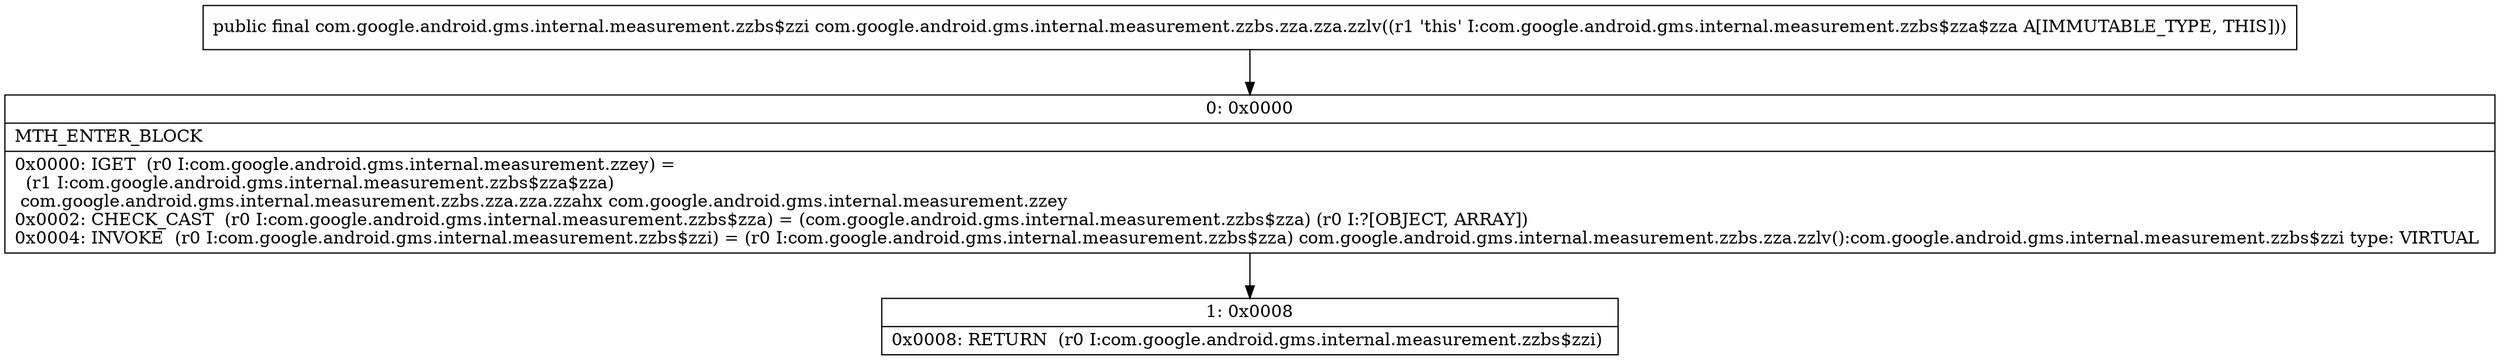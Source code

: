 digraph "CFG forcom.google.android.gms.internal.measurement.zzbs.zza.zza.zzlv()Lcom\/google\/android\/gms\/internal\/measurement\/zzbs$zzi;" {
Node_0 [shape=record,label="{0\:\ 0x0000|MTH_ENTER_BLOCK\l|0x0000: IGET  (r0 I:com.google.android.gms.internal.measurement.zzey) = \l  (r1 I:com.google.android.gms.internal.measurement.zzbs$zza$zza)\l com.google.android.gms.internal.measurement.zzbs.zza.zza.zzahx com.google.android.gms.internal.measurement.zzey \l0x0002: CHECK_CAST  (r0 I:com.google.android.gms.internal.measurement.zzbs$zza) = (com.google.android.gms.internal.measurement.zzbs$zza) (r0 I:?[OBJECT, ARRAY]) \l0x0004: INVOKE  (r0 I:com.google.android.gms.internal.measurement.zzbs$zzi) = (r0 I:com.google.android.gms.internal.measurement.zzbs$zza) com.google.android.gms.internal.measurement.zzbs.zza.zzlv():com.google.android.gms.internal.measurement.zzbs$zzi type: VIRTUAL \l}"];
Node_1 [shape=record,label="{1\:\ 0x0008|0x0008: RETURN  (r0 I:com.google.android.gms.internal.measurement.zzbs$zzi) \l}"];
MethodNode[shape=record,label="{public final com.google.android.gms.internal.measurement.zzbs$zzi com.google.android.gms.internal.measurement.zzbs.zza.zza.zzlv((r1 'this' I:com.google.android.gms.internal.measurement.zzbs$zza$zza A[IMMUTABLE_TYPE, THIS])) }"];
MethodNode -> Node_0;
Node_0 -> Node_1;
}

